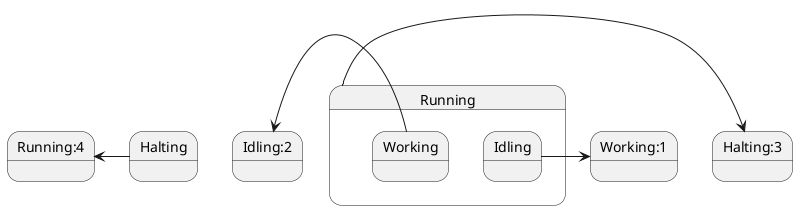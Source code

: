 @startuml

state Running{
    state Idling
    state Working
}

state Halting

Idling -right-> Working:1
Working -left-> Idling:2
Running -right-> Halting:3
Halting -left-> Running:4

@enduml
